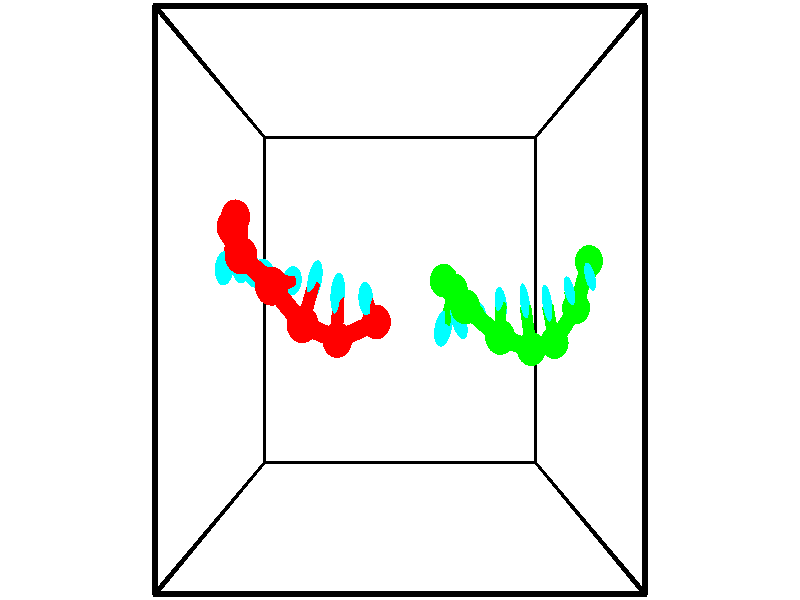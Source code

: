// switches for output
#declare DRAW_BASES = 1; // possible values are 0, 1; only relevant for DNA ribbons
#declare DRAW_BASES_TYPE = 3; // possible values are 1, 2, 3; only relevant for DNA ribbons
#declare DRAW_FOG = 0; // set to 1 to enable fog

#include "colors.inc"

#include "transforms.inc"
background { rgb <1, 1, 1>}

#default {
   normal{
       ripples 0.25
       frequency 0.20
       turbulence 0.2
       lambda 5
   }
	finish {
		phong 0.1
		phong_size 40.
	}
}

// original window dimensions: 1024x640


// camera settings

camera {
	sky <-0, 1, 0>
	up <-0, 1, 0>
	right 1.6 * <1, 0, 0>
	location <2.5, 2.5, 11.1562>
	look_at <2.5, 2.5, 2.5>
	direction <0, 0, -8.6562>
	angle 67.0682
}


# declare cpy_camera_pos = <2.5, 2.5, 11.1562>;
# if (DRAW_FOG = 1)
fog {
	fog_type 2
	up vnormalize(cpy_camera_pos)
	color rgbt<1,1,1,0.3>
	distance 1e-5
	fog_alt 3e-3
	fog_offset 4
}
# end


// LIGHTS

# declare lum = 6;
global_settings {
	ambient_light rgb lum * <0.05, 0.05, 0.05>
	max_trace_level 15
}# declare cpy_direct_light_amount = 0.25;
light_source
{	1000 * <-1, -1, 1>,
	rgb lum * cpy_direct_light_amount
	parallel
}

light_source
{	1000 * <1, 1, -1>,
	rgb lum * cpy_direct_light_amount
	parallel
}

// strand 0

// nucleotide -1

// particle -1
sphere {
	<2.090549, 2.182438, 0.693055> 0.250000
	pigment { color rgbt <1,0,0,0> }
	no_shadow
}
cylinder {
	<2.005859, 2.373810, 1.033943>,  <1.955046, 2.488633, 1.238476>, 0.100000
	pigment { color rgbt <1,0,0,0> }
	no_shadow
}
cylinder {
	<2.005859, 2.373810, 1.033943>,  <2.090549, 2.182438, 0.693055>, 0.100000
	pigment { color rgbt <1,0,0,0> }
	no_shadow
}

// particle -1
sphere {
	<2.005859, 2.373810, 1.033943> 0.100000
	pigment { color rgbt <1,0,0,0> }
	no_shadow
}
sphere {
	0, 1
	scale<0.080000,0.200000,0.300000>
	matrix <-0.944500, 0.123946, -0.304232,
		-0.251183, -0.869334, 0.425635,
		-0.211724, 0.478430, 0.852219,
		1.942342, 2.517339, 1.289609>
	pigment { color rgbt <0,1,1,0> }
	no_shadow
}
cylinder {
	<1.444760, 1.938936, 1.003163>,  <2.090549, 2.182438, 0.693055>, 0.130000
	pigment { color rgbt <1,0,0,0> }
	no_shadow
}

// nucleotide -1

// particle -1
sphere {
	<1.444760, 1.938936, 1.003163> 0.250000
	pigment { color rgbt <1,0,0,0> }
	no_shadow
}
cylinder {
	<1.465591, 2.308922, 1.153750>,  <1.478090, 2.530913, 1.244103>, 0.100000
	pigment { color rgbt <1,0,0,0> }
	no_shadow
}
cylinder {
	<1.465591, 2.308922, 1.153750>,  <1.444760, 1.938936, 1.003163>, 0.100000
	pigment { color rgbt <1,0,0,0> }
	no_shadow
}

// particle -1
sphere {
	<1.465591, 2.308922, 1.153750> 0.100000
	pigment { color rgbt <1,0,0,0> }
	no_shadow
}
sphere {
	0, 1
	scale<0.080000,0.200000,0.300000>
	matrix <-0.915671, 0.194675, -0.351637,
		-0.398541, -0.326409, 0.857101,
		0.052079, 0.924964, 0.376469,
		1.481215, 2.586411, 1.266691>
	pigment { color rgbt <0,1,1,0> }
	no_shadow
}
cylinder {
	<0.946270, 2.177940, 1.537822>,  <1.444760, 1.938936, 1.003163>, 0.130000
	pigment { color rgbt <1,0,0,0> }
	no_shadow
}

// nucleotide -1

// particle -1
sphere {
	<0.946270, 2.177940, 1.537822> 0.250000
	pigment { color rgbt <1,0,0,0> }
	no_shadow
}
cylinder {
	<1.032093, 2.517998, 1.345480>,  <1.083587, 2.722033, 1.230076>, 0.100000
	pigment { color rgbt <1,0,0,0> }
	no_shadow
}
cylinder {
	<1.032093, 2.517998, 1.345480>,  <0.946270, 2.177940, 1.537822>, 0.100000
	pigment { color rgbt <1,0,0,0> }
	no_shadow
}

// particle -1
sphere {
	<1.032093, 2.517998, 1.345480> 0.100000
	pigment { color rgbt <1,0,0,0> }
	no_shadow
}
sphere {
	0, 1
	scale<0.080000,0.200000,0.300000>
	matrix <-0.954372, 0.077790, -0.288309,
		-0.207699, 0.520771, 0.828045,
		0.214557, 0.850145, -0.480852,
		1.096460, 2.773041, 1.201225>
	pigment { color rgbt <0,1,1,0> }
	no_shadow
}
cylinder {
	<0.510174, 2.677163, 1.799810>,  <0.946270, 2.177940, 1.537822>, 0.130000
	pigment { color rgbt <1,0,0,0> }
	no_shadow
}

// nucleotide -1

// particle -1
sphere {
	<0.510174, 2.677163, 1.799810> 0.250000
	pigment { color rgbt <1,0,0,0> }
	no_shadow
}
cylinder {
	<0.627869, 2.729485, 1.421114>,  <0.698485, 2.760877, 1.193897>, 0.100000
	pigment { color rgbt <1,0,0,0> }
	no_shadow
}
cylinder {
	<0.627869, 2.729485, 1.421114>,  <0.510174, 2.677163, 1.799810>, 0.100000
	pigment { color rgbt <1,0,0,0> }
	no_shadow
}

// particle -1
sphere {
	<0.627869, 2.729485, 1.421114> 0.100000
	pigment { color rgbt <1,0,0,0> }
	no_shadow
}
sphere {
	0, 1
	scale<0.080000,0.200000,0.300000>
	matrix <-0.955207, 0.007408, -0.295845,
		-0.031684, 0.991381, 0.127124,
		0.294237, 0.130804, -0.946739,
		0.716140, 2.768726, 1.137092>
	pigment { color rgbt <0,1,1,0> }
	no_shadow
}
cylinder {
	<-0.015015, 3.088227, 1.596815>,  <0.510174, 2.677163, 1.799810>, 0.130000
	pigment { color rgbt <1,0,0,0> }
	no_shadow
}

// nucleotide -1

// particle -1
sphere {
	<-0.015015, 3.088227, 1.596815> 0.250000
	pigment { color rgbt <1,0,0,0> }
	no_shadow
}
cylinder {
	<0.130295, 2.959354, 1.247133>,  <0.217481, 2.882031, 1.037324>, 0.100000
	pigment { color rgbt <1,0,0,0> }
	no_shadow
}
cylinder {
	<0.130295, 2.959354, 1.247133>,  <-0.015015, 3.088227, 1.596815>, 0.100000
	pigment { color rgbt <1,0,0,0> }
	no_shadow
}

// particle -1
sphere {
	<0.130295, 2.959354, 1.247133> 0.100000
	pigment { color rgbt <1,0,0,0> }
	no_shadow
}
sphere {
	0, 1
	scale<0.080000,0.200000,0.300000>
	matrix <-0.927624, -0.037586, -0.371620,
		0.086872, 0.945931, -0.312517,
		0.363274, -0.322181, -0.874203,
		0.239277, 2.862700, 0.984872>
	pigment { color rgbt <0,1,1,0> }
	no_shadow
}
cylinder {
	<-0.299373, 3.510945, 1.080964>,  <-0.015015, 3.088227, 1.596815>, 0.130000
	pigment { color rgbt <1,0,0,0> }
	no_shadow
}

// nucleotide -1

// particle -1
sphere {
	<-0.299373, 3.510945, 1.080964> 0.250000
	pigment { color rgbt <1,0,0,0> }
	no_shadow
}
cylinder {
	<-0.169228, 3.189556, 0.881536>,  <-0.091140, 2.996723, 0.761880>, 0.100000
	pigment { color rgbt <1,0,0,0> }
	no_shadow
}
cylinder {
	<-0.169228, 3.189556, 0.881536>,  <-0.299373, 3.510945, 1.080964>, 0.100000
	pigment { color rgbt <1,0,0,0> }
	no_shadow
}

// particle -1
sphere {
	<-0.169228, 3.189556, 0.881536> 0.100000
	pigment { color rgbt <1,0,0,0> }
	no_shadow
}
sphere {
	0, 1
	scale<0.080000,0.200000,0.300000>
	matrix <-0.818544, 0.024658, -0.573915,
		0.473418, 0.594832, -0.649654,
		0.325364, -0.803472, -0.498570,
		-0.071619, 2.948514, 0.731966>
	pigment { color rgbt <0,1,1,0> }
	no_shadow
}
cylinder {
	<-0.426684, 3.740422, 0.399642>,  <-0.299373, 3.510945, 1.080964>, 0.130000
	pigment { color rgbt <1,0,0,0> }
	no_shadow
}

// nucleotide -1

// particle -1
sphere {
	<-0.426684, 3.740422, 0.399642> 0.250000
	pigment { color rgbt <1,0,0,0> }
	no_shadow
}
cylinder {
	<-0.386982, 3.342400, 0.401158>,  <-0.363161, 3.103586, 0.402068>, 0.100000
	pigment { color rgbt <1,0,0,0> }
	no_shadow
}
cylinder {
	<-0.386982, 3.342400, 0.401158>,  <-0.426684, 3.740422, 0.399642>, 0.100000
	pigment { color rgbt <1,0,0,0> }
	no_shadow
}

// particle -1
sphere {
	<-0.386982, 3.342400, 0.401158> 0.100000
	pigment { color rgbt <1,0,0,0> }
	no_shadow
}
sphere {
	0, 1
	scale<0.080000,0.200000,0.300000>
	matrix <-0.840802, -0.085905, -0.534483,
		0.532166, 0.049862, -0.845171,
		0.099255, -0.995055, 0.003791,
		-0.357206, 3.043883, 0.402296>
	pigment { color rgbt <0,1,1,0> }
	no_shadow
}
cylinder {
	<-0.641014, 3.543092, -0.286180>,  <-0.426684, 3.740422, 0.399642>, 0.130000
	pigment { color rgbt <1,0,0,0> }
	no_shadow
}

// nucleotide -1

// particle -1
sphere {
	<-0.641014, 3.543092, -0.286180> 0.250000
	pigment { color rgbt <1,0,0,0> }
	no_shadow
}
cylinder {
	<-0.679996, 3.224388, -0.047626>,  <-0.703386, 3.033166, 0.095507>, 0.100000
	pigment { color rgbt <1,0,0,0> }
	no_shadow
}
cylinder {
	<-0.679996, 3.224388, -0.047626>,  <-0.641014, 3.543092, -0.286180>, 0.100000
	pigment { color rgbt <1,0,0,0> }
	no_shadow
}

// particle -1
sphere {
	<-0.679996, 3.224388, -0.047626> 0.100000
	pigment { color rgbt <1,0,0,0> }
	no_shadow
}
sphere {
	0, 1
	scale<0.080000,0.200000,0.300000>
	matrix <-0.865290, -0.228225, -0.446302,
		0.491706, -0.559542, -0.667186,
		-0.097457, -0.796759, 0.596386,
		-0.709234, 2.985360, 0.131290>
	pigment { color rgbt <0,1,1,0> }
	no_shadow
}
// strand 1

// nucleotide -1

// particle -1
sphere {
	<3.540079, 2.673892, -0.380240> 0.250000
	pigment { color rgbt <0,1,0,0> }
	no_shadow
}
cylinder {
	<3.407646, 2.321468, -0.245115>,  <3.328187, 2.110014, -0.164040>, 0.100000
	pigment { color rgbt <0,1,0,0> }
	no_shadow
}
cylinder {
	<3.407646, 2.321468, -0.245115>,  <3.540079, 2.673892, -0.380240>, 0.100000
	pigment { color rgbt <0,1,0,0> }
	no_shadow
}

// particle -1
sphere {
	<3.407646, 2.321468, -0.245115> 0.100000
	pigment { color rgbt <0,1,0,0> }
	no_shadow
}
sphere {
	0, 1
	scale<0.080000,0.200000,0.300000>
	matrix <0.645393, 0.049727, 0.762230,
		-0.688370, 0.470382, 0.552167,
		-0.331082, -0.881061, 0.337812,
		3.308322, 2.057150, -0.143772>
	pigment { color rgbt <0,1,1,0> }
	no_shadow
}
cylinder {
	<3.286440, 2.789903, 0.315157>,  <3.540079, 2.673892, -0.380240>, 0.130000
	pigment { color rgbt <0,1,0,0> }
	no_shadow
}

// nucleotide -1

// particle -1
sphere {
	<3.286440, 2.789903, 0.315157> 0.250000
	pigment { color rgbt <0,1,0,0> }
	no_shadow
}
cylinder {
	<3.453598, 2.441540, 0.211712>,  <3.553893, 2.232522, 0.149645>, 0.100000
	pigment { color rgbt <0,1,0,0> }
	no_shadow
}
cylinder {
	<3.453598, 2.441540, 0.211712>,  <3.286440, 2.789903, 0.315157>, 0.100000
	pigment { color rgbt <0,1,0,0> }
	no_shadow
}

// particle -1
sphere {
	<3.453598, 2.441540, 0.211712> 0.100000
	pigment { color rgbt <0,1,0,0> }
	no_shadow
}
sphere {
	0, 1
	scale<0.080000,0.200000,0.300000>
	matrix <0.767869, 0.186464, 0.612870,
		-0.485531, -0.454697, 0.746666,
		0.417896, -0.870909, -0.258613,
		3.578967, 2.180267, 0.134128>
	pigment { color rgbt <0,1,1,0> }
	no_shadow
}
cylinder {
	<3.608076, 2.404140, 0.897136>,  <3.286440, 2.789903, 0.315157>, 0.130000
	pigment { color rgbt <0,1,0,0> }
	no_shadow
}

// nucleotide -1

// particle -1
sphere {
	<3.608076, 2.404140, 0.897136> 0.250000
	pigment { color rgbt <0,1,0,0> }
	no_shadow
}
cylinder {
	<3.793816, 2.348545, 0.547264>,  <3.905259, 2.315188, 0.337341>, 0.100000
	pigment { color rgbt <0,1,0,0> }
	no_shadow
}
cylinder {
	<3.793816, 2.348545, 0.547264>,  <3.608076, 2.404140, 0.897136>, 0.100000
	pigment { color rgbt <0,1,0,0> }
	no_shadow
}

// particle -1
sphere {
	<3.793816, 2.348545, 0.547264> 0.100000
	pigment { color rgbt <0,1,0,0> }
	no_shadow
}
sphere {
	0, 1
	scale<0.080000,0.200000,0.300000>
	matrix <0.848218, 0.353887, 0.394068,
		0.254767, -0.924903, 0.282218,
		0.464348, -0.138987, -0.874679,
		3.933120, 2.306849, 0.284860>
	pigment { color rgbt <0,1,1,0> }
	no_shadow
}
cylinder {
	<4.195884, 1.976278, 0.930151>,  <3.608076, 2.404140, 0.897136>, 0.130000
	pigment { color rgbt <0,1,0,0> }
	no_shadow
}

// nucleotide -1

// particle -1
sphere {
	<4.195884, 1.976278, 0.930151> 0.250000
	pigment { color rgbt <0,1,0,0> }
	no_shadow
}
cylinder {
	<4.251709, 2.247009, 0.641035>,  <4.285204, 2.409448, 0.467565>, 0.100000
	pigment { color rgbt <0,1,0,0> }
	no_shadow
}
cylinder {
	<4.251709, 2.247009, 0.641035>,  <4.195884, 1.976278, 0.930151>, 0.100000
	pigment { color rgbt <0,1,0,0> }
	no_shadow
}

// particle -1
sphere {
	<4.251709, 2.247009, 0.641035> 0.100000
	pigment { color rgbt <0,1,0,0> }
	no_shadow
}
sphere {
	0, 1
	scale<0.080000,0.200000,0.300000>
	matrix <0.864251, 0.273016, 0.422532,
		0.483315, -0.683642, -0.546846,
		0.139564, 0.676828, -0.722791,
		4.293578, 2.450058, 0.424198>
	pigment { color rgbt <0,1,1,0> }
	no_shadow
}
cylinder {
	<4.800659, 1.785516, 0.568621>,  <4.195884, 1.976278, 0.930151>, 0.130000
	pigment { color rgbt <0,1,0,0> }
	no_shadow
}

// nucleotide -1

// particle -1
sphere {
	<4.800659, 1.785516, 0.568621> 0.250000
	pigment { color rgbt <0,1,0,0> }
	no_shadow
}
cylinder {
	<4.761490, 2.168682, 0.460688>,  <4.737988, 2.398582, 0.395928>, 0.100000
	pigment { color rgbt <0,1,0,0> }
	no_shadow
}
cylinder {
	<4.761490, 2.168682, 0.460688>,  <4.800659, 1.785516, 0.568621>, 0.100000
	pigment { color rgbt <0,1,0,0> }
	no_shadow
}

// particle -1
sphere {
	<4.761490, 2.168682, 0.460688> 0.100000
	pigment { color rgbt <0,1,0,0> }
	no_shadow
}
sphere {
	0, 1
	scale<0.080000,0.200000,0.300000>
	matrix <0.933065, 0.182670, 0.309874,
		0.346124, -0.221428, -0.911684,
		-0.097923, 0.957915, -0.269834,
		4.732113, 2.456057, 0.379738>
	pigment { color rgbt <0,1,1,0> }
	no_shadow
}
cylinder {
	<5.323898, 1.851491, 0.113316>,  <4.800659, 1.785516, 0.568621>, 0.130000
	pigment { color rgbt <0,1,0,0> }
	no_shadow
}

// nucleotide -1

// particle -1
sphere {
	<5.323898, 1.851491, 0.113316> 0.250000
	pigment { color rgbt <0,1,0,0> }
	no_shadow
}
cylinder {
	<5.207916, 2.194729, 0.282833>,  <5.138327, 2.400671, 0.384543>, 0.100000
	pigment { color rgbt <0,1,0,0> }
	no_shadow
}
cylinder {
	<5.207916, 2.194729, 0.282833>,  <5.323898, 1.851491, 0.113316>, 0.100000
	pigment { color rgbt <0,1,0,0> }
	no_shadow
}

// particle -1
sphere {
	<5.207916, 2.194729, 0.282833> 0.100000
	pigment { color rgbt <0,1,0,0> }
	no_shadow
}
sphere {
	0, 1
	scale<0.080000,0.200000,0.300000>
	matrix <0.928864, 0.145665, 0.340579,
		0.230517, 0.492399, -0.839289,
		-0.289956, 0.858094, 0.423793,
		5.120930, 2.452157, 0.409971>
	pigment { color rgbt <0,1,1,0> }
	no_shadow
}
cylinder {
	<5.783806, 2.377060, -0.104249>,  <5.323898, 1.851491, 0.113316>, 0.130000
	pigment { color rgbt <0,1,0,0> }
	no_shadow
}

// nucleotide -1

// particle -1
sphere {
	<5.783806, 2.377060, -0.104249> 0.250000
	pigment { color rgbt <0,1,0,0> }
	no_shadow
}
cylinder {
	<5.620468, 2.523216, 0.230354>,  <5.522466, 2.610910, 0.431116>, 0.100000
	pigment { color rgbt <0,1,0,0> }
	no_shadow
}
cylinder {
	<5.620468, 2.523216, 0.230354>,  <5.783806, 2.377060, -0.104249>, 0.100000
	pigment { color rgbt <0,1,0,0> }
	no_shadow
}

// particle -1
sphere {
	<5.620468, 2.523216, 0.230354> 0.100000
	pigment { color rgbt <0,1,0,0> }
	no_shadow
}
sphere {
	0, 1
	scale<0.080000,0.200000,0.300000>
	matrix <0.910557, 0.227648, 0.345054,
		-0.064350, 0.902588, -0.425668,
		-0.408344, 0.365391, 0.836507,
		5.497965, 2.632834, 0.481307>
	pigment { color rgbt <0,1,1,0> }
	no_shadow
}
cylinder {
	<6.014816, 3.100052, -0.079681>,  <5.783806, 2.377060, -0.104249>, 0.130000
	pigment { color rgbt <0,1,0,0> }
	no_shadow
}

// nucleotide -1

// particle -1
sphere {
	<6.014816, 3.100052, -0.079681> 0.250000
	pigment { color rgbt <0,1,0,0> }
	no_shadow
}
cylinder {
	<5.915260, 2.953251, 0.278841>,  <5.855526, 2.865170, 0.493954>, 0.100000
	pigment { color rgbt <0,1,0,0> }
	no_shadow
}
cylinder {
	<5.915260, 2.953251, 0.278841>,  <6.014816, 3.100052, -0.079681>, 0.100000
	pigment { color rgbt <0,1,0,0> }
	no_shadow
}

// particle -1
sphere {
	<5.915260, 2.953251, 0.278841> 0.100000
	pigment { color rgbt <0,1,0,0> }
	no_shadow
}
sphere {
	0, 1
	scale<0.080000,0.200000,0.300000>
	matrix <0.873969, 0.313730, 0.371148,
		-0.417410, 0.875718, 0.242665,
		-0.248890, -0.367002, 0.896305,
		5.840593, 2.843150, 0.547733>
	pigment { color rgbt <0,1,1,0> }
	no_shadow
}
// box output
cylinder {
	<0.000000, 0.000000, 0.000000>,  <5.000000, 0.000000, 0.000000>, 0.025000
	pigment { color rgbt <0,0,0,0> }
	no_shadow
}
cylinder {
	<0.000000, 0.000000, 0.000000>,  <0.000000, 5.000000, 0.000000>, 0.025000
	pigment { color rgbt <0,0,0,0> }
	no_shadow
}
cylinder {
	<0.000000, 0.000000, 0.000000>,  <0.000000, 0.000000, 5.000000>, 0.025000
	pigment { color rgbt <0,0,0,0> }
	no_shadow
}
cylinder {
	<5.000000, 5.000000, 5.000000>,  <0.000000, 5.000000, 5.000000>, 0.025000
	pigment { color rgbt <0,0,0,0> }
	no_shadow
}
cylinder {
	<5.000000, 5.000000, 5.000000>,  <5.000000, 0.000000, 5.000000>, 0.025000
	pigment { color rgbt <0,0,0,0> }
	no_shadow
}
cylinder {
	<5.000000, 5.000000, 5.000000>,  <5.000000, 5.000000, 0.000000>, 0.025000
	pigment { color rgbt <0,0,0,0> }
	no_shadow
}
cylinder {
	<0.000000, 0.000000, 5.000000>,  <0.000000, 5.000000, 5.000000>, 0.025000
	pigment { color rgbt <0,0,0,0> }
	no_shadow
}
cylinder {
	<0.000000, 0.000000, 5.000000>,  <5.000000, 0.000000, 5.000000>, 0.025000
	pigment { color rgbt <0,0,0,0> }
	no_shadow
}
cylinder {
	<5.000000, 5.000000, 0.000000>,  <0.000000, 5.000000, 0.000000>, 0.025000
	pigment { color rgbt <0,0,0,0> }
	no_shadow
}
cylinder {
	<5.000000, 5.000000, 0.000000>,  <5.000000, 0.000000, 0.000000>, 0.025000
	pigment { color rgbt <0,0,0,0> }
	no_shadow
}
cylinder {
	<5.000000, 0.000000, 5.000000>,  <5.000000, 0.000000, 0.000000>, 0.025000
	pigment { color rgbt <0,0,0,0> }
	no_shadow
}
cylinder {
	<0.000000, 5.000000, 0.000000>,  <0.000000, 5.000000, 5.000000>, 0.025000
	pigment { color rgbt <0,0,0,0> }
	no_shadow
}
// end of box output
